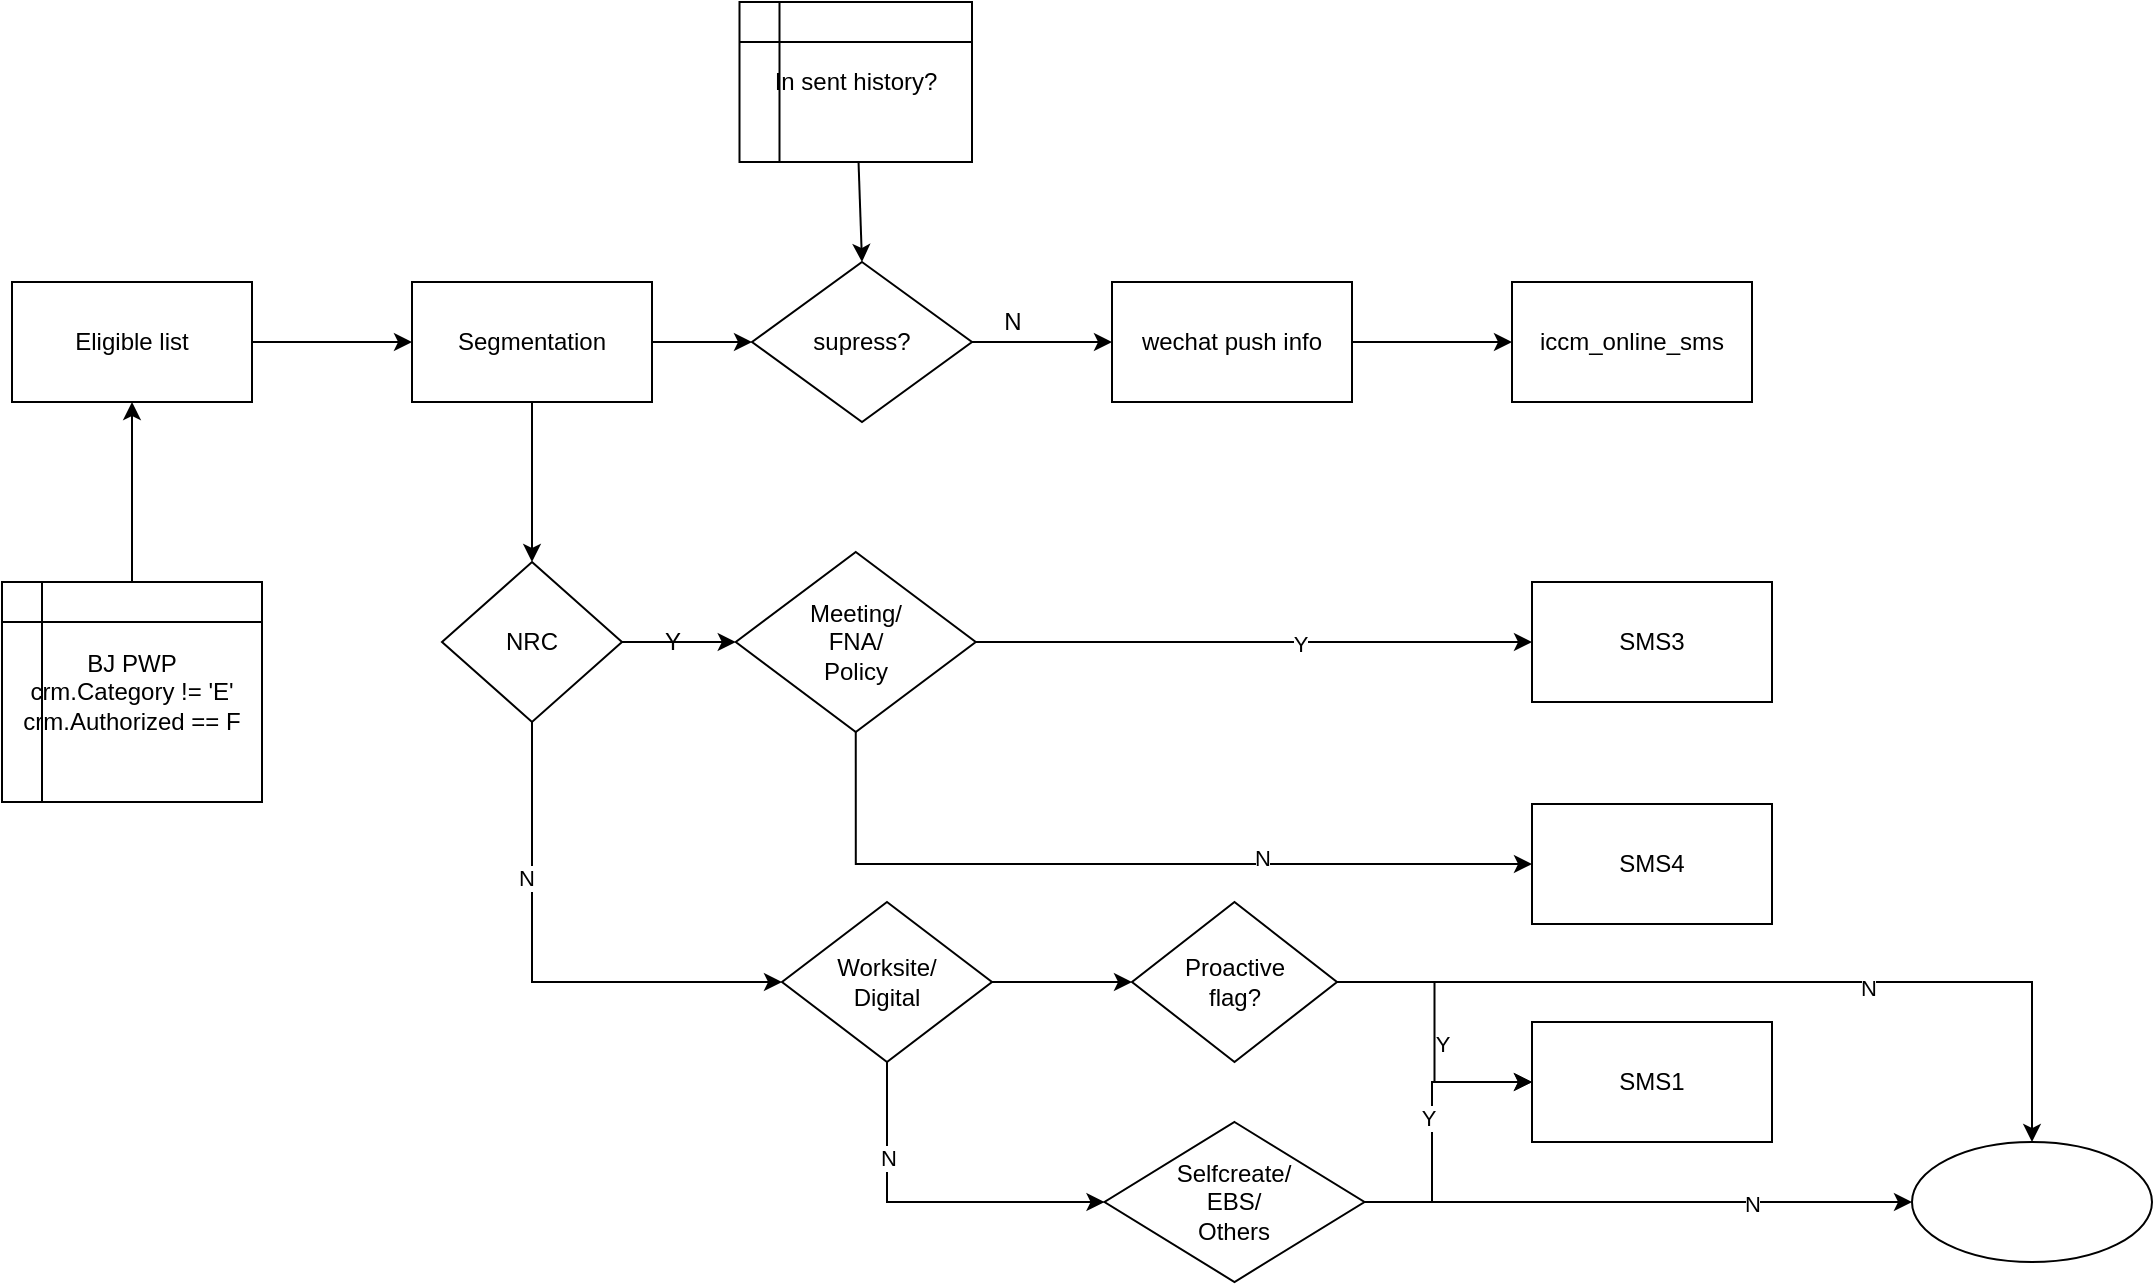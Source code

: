 <mxfile>
    <diagram id="39s785ooTvyZZs3Ry_Ew" name="segementation">
        <mxGraphModel dx="1844" dy="886" grid="1" gridSize="10" guides="1" tooltips="1" connect="1" arrows="1" fold="1" page="1" pageScale="1" pageWidth="1169" pageHeight="827" math="0" shadow="0">
            <root>
                <mxCell id="0"/>
                <mxCell id="1" parent="0"/>
                <mxCell id="4" value="" style="edgeStyle=none;html=1;" edge="1" parent="1" source="2" target="3">
                    <mxGeometry relative="1" as="geometry"/>
                </mxCell>
                <mxCell id="2" value="Eligible list" style="rounded=0;whiteSpace=wrap;html=1;" vertex="1" parent="1">
                    <mxGeometry x="60" y="170" width="120" height="60" as="geometry"/>
                </mxCell>
                <mxCell id="10" value="" style="edgeStyle=none;html=1;" edge="1" parent="1" source="3" target="9">
                    <mxGeometry relative="1" as="geometry"/>
                </mxCell>
                <mxCell id="18" value="" style="edgeStyle=none;html=1;" edge="1" parent="1" source="3" target="17">
                    <mxGeometry relative="1" as="geometry"/>
                </mxCell>
                <mxCell id="3" value="Segmentation" style="rounded=0;whiteSpace=wrap;html=1;" vertex="1" parent="1">
                    <mxGeometry x="260" y="170" width="120" height="60" as="geometry"/>
                </mxCell>
                <mxCell id="8" value="" style="edgeStyle=none;html=1;" edge="1" parent="1" source="5" target="7">
                    <mxGeometry relative="1" as="geometry"/>
                </mxCell>
                <mxCell id="5" value="wechat push info" style="rounded=0;whiteSpace=wrap;html=1;" vertex="1" parent="1">
                    <mxGeometry x="610" y="170" width="120" height="60" as="geometry"/>
                </mxCell>
                <mxCell id="7" value="iccm_online_sms" style="whiteSpace=wrap;html=1;rounded=0;" vertex="1" parent="1">
                    <mxGeometry x="810" y="170" width="120" height="60" as="geometry"/>
                </mxCell>
                <mxCell id="11" style="edgeStyle=none;html=1;" edge="1" parent="1" source="9" target="5">
                    <mxGeometry relative="1" as="geometry"/>
                </mxCell>
                <mxCell id="9" value="supress?" style="rhombus;whiteSpace=wrap;html=1;rounded=0;" vertex="1" parent="1">
                    <mxGeometry x="430" y="160" width="110" height="80" as="geometry"/>
                </mxCell>
                <mxCell id="14" style="edgeStyle=none;html=1;entryX=0.5;entryY=1;entryDx=0;entryDy=0;" edge="1" parent="1" source="13" target="2">
                    <mxGeometry relative="1" as="geometry"/>
                </mxCell>
                <mxCell id="13" value="BJ PWP&lt;br&gt;crm.Category != 'E'&lt;br&gt;crm.Authorized == F" style="shape=internalStorage;whiteSpace=wrap;html=1;backgroundOutline=1;" vertex="1" parent="1">
                    <mxGeometry x="55" y="320" width="130" height="110" as="geometry"/>
                </mxCell>
                <mxCell id="16" style="edgeStyle=none;html=1;" edge="1" parent="1" source="15">
                    <mxGeometry relative="1" as="geometry">
                        <mxPoint x="485" y="160" as="targetPoint"/>
                    </mxGeometry>
                </mxCell>
                <mxCell id="15" value="In sent history?" style="shape=internalStorage;whiteSpace=wrap;html=1;backgroundOutline=1;" vertex="1" parent="1">
                    <mxGeometry x="423.75" y="30" width="116.25" height="80" as="geometry"/>
                </mxCell>
                <mxCell id="21" value="" style="edgeStyle=none;html=1;" edge="1" parent="1" source="17" target="20">
                    <mxGeometry relative="1" as="geometry"/>
                </mxCell>
                <mxCell id="23" value="" style="edgeStyle=orthogonalEdgeStyle;html=1;entryX=0;entryY=0.5;entryDx=0;entryDy=0;strokeColor=default;rounded=0;exitX=0.5;exitY=1;exitDx=0;exitDy=0;" edge="1" parent="1" source="17" target="22">
                    <mxGeometry relative="1" as="geometry"/>
                </mxCell>
                <mxCell id="44" value="N" style="edgeLabel;html=1;align=center;verticalAlign=middle;resizable=0;points=[];" vertex="1" connectable="0" parent="23">
                    <mxGeometry x="-0.388" y="-3" relative="1" as="geometry">
                        <mxPoint as="offset"/>
                    </mxGeometry>
                </mxCell>
                <mxCell id="17" value="NRC" style="rhombus;whiteSpace=wrap;html=1;rounded=0;" vertex="1" parent="1">
                    <mxGeometry x="275" y="310" width="90" height="80" as="geometry"/>
                </mxCell>
                <mxCell id="27" value="" style="edgeStyle=orthogonalEdgeStyle;rounded=0;html=1;strokeColor=default;" edge="1" parent="1" source="20" target="26">
                    <mxGeometry relative="1" as="geometry"/>
                </mxCell>
                <mxCell id="45" value="Y" style="edgeLabel;html=1;align=center;verticalAlign=middle;resizable=0;points=[];" vertex="1" connectable="0" parent="27">
                    <mxGeometry x="0.166" y="-1" relative="1" as="geometry">
                        <mxPoint as="offset"/>
                    </mxGeometry>
                </mxCell>
                <mxCell id="29" value="" style="edgeStyle=orthogonalEdgeStyle;rounded=0;html=1;strokeColor=default;exitX=0.5;exitY=1;exitDx=0;exitDy=0;entryX=0;entryY=0.5;entryDx=0;entryDy=0;" edge="1" parent="1" source="20" target="28">
                    <mxGeometry relative="1" as="geometry"/>
                </mxCell>
                <mxCell id="46" value="N" style="edgeLabel;html=1;align=center;verticalAlign=middle;resizable=0;points=[];" vertex="1" connectable="0" parent="29">
                    <mxGeometry x="0.332" y="3" relative="1" as="geometry">
                        <mxPoint as="offset"/>
                    </mxGeometry>
                </mxCell>
                <mxCell id="20" value="Meeting/&lt;br&gt;FNA/&lt;br&gt;Policy" style="rhombus;whiteSpace=wrap;html=1;rounded=0;" vertex="1" parent="1">
                    <mxGeometry x="421.88" y="305" width="120" height="90" as="geometry"/>
                </mxCell>
                <mxCell id="25" value="" style="edgeStyle=orthogonalEdgeStyle;rounded=0;html=1;strokeColor=default;" edge="1" parent="1" source="22" target="24">
                    <mxGeometry relative="1" as="geometry">
                        <Array as="points">
                            <mxPoint x="580" y="520"/>
                            <mxPoint x="580" y="520"/>
                        </Array>
                    </mxGeometry>
                </mxCell>
                <mxCell id="37" style="edgeStyle=orthogonalEdgeStyle;rounded=0;html=1;exitX=0.5;exitY=1;exitDx=0;exitDy=0;entryX=0;entryY=0.5;entryDx=0;entryDy=0;strokeColor=default;" edge="1" parent="1" source="22" target="35">
                    <mxGeometry relative="1" as="geometry"/>
                </mxCell>
                <mxCell id="47" value="N" style="edgeLabel;html=1;align=center;verticalAlign=middle;resizable=0;points=[];" vertex="1" connectable="0" parent="37">
                    <mxGeometry x="-0.463" relative="1" as="geometry">
                        <mxPoint as="offset"/>
                    </mxGeometry>
                </mxCell>
                <mxCell id="22" value="Worksite/&lt;br&gt;Digital" style="rhombus;whiteSpace=wrap;html=1;rounded=0;" vertex="1" parent="1">
                    <mxGeometry x="445" y="480" width="105" height="80" as="geometry"/>
                </mxCell>
                <mxCell id="31" value="" style="edgeStyle=orthogonalEdgeStyle;rounded=0;html=1;strokeColor=default;" edge="1" parent="1" source="24" target="30">
                    <mxGeometry relative="1" as="geometry"/>
                </mxCell>
                <mxCell id="50" value="Y" style="edgeLabel;html=1;align=center;verticalAlign=middle;resizable=0;points=[];" vertex="1" connectable="0" parent="31">
                    <mxGeometry x="0.15" y="3" relative="1" as="geometry">
                        <mxPoint y="-6" as="offset"/>
                    </mxGeometry>
                </mxCell>
                <mxCell id="42" style="edgeStyle=orthogonalEdgeStyle;rounded=0;html=1;entryX=0.5;entryY=0;entryDx=0;entryDy=0;strokeColor=default;" edge="1" parent="1" source="24" target="40">
                    <mxGeometry relative="1" as="geometry"/>
                </mxCell>
                <mxCell id="48" value="N" style="edgeLabel;html=1;align=center;verticalAlign=middle;resizable=0;points=[];" vertex="1" connectable="0" parent="42">
                    <mxGeometry x="0.237" y="-3" relative="1" as="geometry">
                        <mxPoint x="1" as="offset"/>
                    </mxGeometry>
                </mxCell>
                <mxCell id="24" value="Proactive&lt;br&gt;flag?" style="rhombus;whiteSpace=wrap;html=1;rounded=0;" vertex="1" parent="1">
                    <mxGeometry x="620" y="480" width="102.5" height="80" as="geometry"/>
                </mxCell>
                <mxCell id="26" value="SMS3" style="whiteSpace=wrap;html=1;rounded=0;" vertex="1" parent="1">
                    <mxGeometry x="820" y="320" width="120" height="60" as="geometry"/>
                </mxCell>
                <mxCell id="28" value="SMS4" style="whiteSpace=wrap;html=1;rounded=0;" vertex="1" parent="1">
                    <mxGeometry x="820" y="431" width="120" height="60" as="geometry"/>
                </mxCell>
                <mxCell id="30" value="SMS1" style="whiteSpace=wrap;html=1;rounded=0;" vertex="1" parent="1">
                    <mxGeometry x="820" y="540" width="120" height="60" as="geometry"/>
                </mxCell>
                <mxCell id="38" style="edgeStyle=orthogonalEdgeStyle;rounded=0;html=1;exitX=1;exitY=0.5;exitDx=0;exitDy=0;entryX=0;entryY=0.5;entryDx=0;entryDy=0;strokeColor=default;" edge="1" parent="1" source="35" target="30">
                    <mxGeometry relative="1" as="geometry">
                        <Array as="points">
                            <mxPoint x="770" y="630"/>
                            <mxPoint x="770" y="570"/>
                        </Array>
                    </mxGeometry>
                </mxCell>
                <mxCell id="51" value="Y" style="edgeLabel;html=1;align=center;verticalAlign=middle;resizable=0;points=[];" vertex="1" connectable="0" parent="38">
                    <mxGeometry x="0.054" y="2" relative="1" as="geometry">
                        <mxPoint as="offset"/>
                    </mxGeometry>
                </mxCell>
                <mxCell id="41" value="" style="edgeStyle=orthogonalEdgeStyle;rounded=0;html=1;strokeColor=default;" edge="1" parent="1" source="35" target="40">
                    <mxGeometry relative="1" as="geometry"/>
                </mxCell>
                <mxCell id="49" value="N" style="edgeLabel;html=1;align=center;verticalAlign=middle;resizable=0;points=[];" vertex="1" connectable="0" parent="41">
                    <mxGeometry x="0.415" y="-1" relative="1" as="geometry">
                        <mxPoint as="offset"/>
                    </mxGeometry>
                </mxCell>
                <mxCell id="35" value="Selfcreate/&lt;br&gt;EBS/&lt;br&gt;Others" style="rhombus;whiteSpace=wrap;html=1;" vertex="1" parent="1">
                    <mxGeometry x="606.25" y="590" width="130" height="80" as="geometry"/>
                </mxCell>
                <mxCell id="40" value="" style="ellipse;whiteSpace=wrap;html=1;" vertex="1" parent="1">
                    <mxGeometry x="1010" y="600" width="120" height="60" as="geometry"/>
                </mxCell>
                <mxCell id="43" value="Y" style="text;html=1;align=center;verticalAlign=middle;resizable=0;points=[];autosize=1;strokeColor=none;fillColor=none;" vertex="1" parent="1">
                    <mxGeometry x="380" y="340" width="20" height="20" as="geometry"/>
                </mxCell>
                <mxCell id="52" value="N" style="text;html=1;align=center;verticalAlign=middle;resizable=0;points=[];autosize=1;strokeColor=none;fillColor=none;" vertex="1" parent="1">
                    <mxGeometry x="550" y="180" width="20" height="20" as="geometry"/>
                </mxCell>
            </root>
        </mxGraphModel>
    </diagram>
    <diagram id="JjYNRo8vqWCfDTPSL6aL" name="daily_sms">
        <mxGraphModel dx="3013" dy="886" grid="1" gridSize="10" guides="1" tooltips="1" connect="1" arrows="1" fold="1" page="1" pageScale="1" pageWidth="1169" pageHeight="827" math="0" shadow="0">
            <root>
                <mxCell id="J4KaKzc3ZQSgoG_Fg-lY-0"/>
                <mxCell id="J4KaKzc3ZQSgoG_Fg-lY-1" parent="J4KaKzc3ZQSgoG_Fg-lY-0"/>
                <mxCell id="J4KaKzc3ZQSgoG_Fg-lY-4" value="Daily SMS schedule" style="swimlane;childLayout=stackLayout;resizeParent=1;resizeParentMax=0;horizontal=1;startSize=20;horizontalStack=0;" vertex="1" parent="J4KaKzc3ZQSgoG_Fg-lY-1">
                    <mxGeometry x="-1150" y="20" width="1040" height="520" as="geometry"/>
                </mxCell>
                <mxCell id="J4KaKzc3ZQSgoG_Fg-lY-5" value="7 a.m." style="swimlane;startSize=20;horizontal=0;" vertex="1" parent="J4KaKzc3ZQSgoG_Fg-lY-4">
                    <mxGeometry y="20" width="1040" height="160" as="geometry"/>
                </mxCell>
                <mxCell id="J4KaKzc3ZQSgoG_Fg-lY-16" value="" style="edgeStyle=orthogonalEdgeStyle;rounded=0;html=1;strokeColor=default;" edge="1" parent="J4KaKzc3ZQSgoG_Fg-lY-5" source="J4KaKzc3ZQSgoG_Fg-lY-9" target="J4KaKzc3ZQSgoG_Fg-lY-15">
                    <mxGeometry relative="1" as="geometry"/>
                </mxCell>
                <mxCell id="J4KaKzc3ZQSgoG_Fg-lY-9" value="Extract eligible list" style="rounded=0;whiteSpace=wrap;html=1;" vertex="1" parent="J4KaKzc3ZQSgoG_Fg-lY-5">
                    <mxGeometry x="320" y="42" width="120" height="60" as="geometry"/>
                </mxCell>
                <mxCell id="J4KaKzc3ZQSgoG_Fg-lY-11" style="edgeStyle=orthogonalEdgeStyle;rounded=0;html=1;strokeColor=default;" edge="1" parent="J4KaKzc3ZQSgoG_Fg-lY-5" source="J4KaKzc3ZQSgoG_Fg-lY-10" target="J4KaKzc3ZQSgoG_Fg-lY-9">
                    <mxGeometry relative="1" as="geometry"/>
                </mxCell>
                <mxCell id="J4KaKzc3ZQSgoG_Fg-lY-18" style="edgeStyle=orthogonalEdgeStyle;rounded=0;html=1;exitX=0.5;exitY=1;exitDx=0;exitDy=0;entryX=0.5;entryY=1;entryDx=0;entryDy=0;strokeColor=default;" edge="1" parent="J4KaKzc3ZQSgoG_Fg-lY-5" source="J4KaKzc3ZQSgoG_Fg-lY-10" target="J4KaKzc3ZQSgoG_Fg-lY-13">
                    <mxGeometry relative="1" as="geometry"/>
                </mxCell>
                <mxCell id="J4KaKzc3ZQSgoG_Fg-lY-10" value="IDP table ready?" style="rhombus;whiteSpace=wrap;html=1;" vertex="1" parent="J4KaKzc3ZQSgoG_Fg-lY-5">
                    <mxGeometry x="170" y="42" width="130" height="60" as="geometry"/>
                </mxCell>
                <mxCell id="J4KaKzc3ZQSgoG_Fg-lY-14" style="edgeStyle=orthogonalEdgeStyle;rounded=0;html=1;entryX=0;entryY=0.5;entryDx=0;entryDy=0;strokeColor=default;" edge="1" parent="J4KaKzc3ZQSgoG_Fg-lY-5" source="J4KaKzc3ZQSgoG_Fg-lY-13" target="J4KaKzc3ZQSgoG_Fg-lY-10">
                    <mxGeometry relative="1" as="geometry"/>
                </mxCell>
                <mxCell id="J4KaKzc3ZQSgoG_Fg-lY-13" value="" style="ellipse;whiteSpace=wrap;html=1;aspect=fixed;" vertex="1" parent="J4KaKzc3ZQSgoG_Fg-lY-5">
                    <mxGeometry x="45" y="47" width="50" height="50" as="geometry"/>
                </mxCell>
                <mxCell id="J4KaKzc3ZQSgoG_Fg-lY-21" style="edgeStyle=orthogonalEdgeStyle;rounded=0;html=1;exitX=1;exitY=0.5;exitDx=0;exitDy=0;entryX=0;entryY=0.5;entryDx=0;entryDy=0;strokeColor=default;" edge="1" parent="J4KaKzc3ZQSgoG_Fg-lY-5" source="J4KaKzc3ZQSgoG_Fg-lY-15" target="J4KaKzc3ZQSgoG_Fg-lY-20">
                    <mxGeometry relative="1" as="geometry"/>
                </mxCell>
                <mxCell id="J4KaKzc3ZQSgoG_Fg-lY-15" value="wechat_push_info" style="shape=process;whiteSpace=wrap;html=1;rounded=0;" vertex="1" parent="J4KaKzc3ZQSgoG_Fg-lY-5">
                    <mxGeometry x="490" y="42" width="150" height="60" as="geometry"/>
                </mxCell>
                <mxCell id="J4KaKzc3ZQSgoG_Fg-lY-20" value="PA5. eligible list" style="shape=datastore;whiteSpace=wrap;html=1;" vertex="1" parent="J4KaKzc3ZQSgoG_Fg-lY-5">
                    <mxGeometry x="710" y="42" width="130" height="60" as="geometry"/>
                </mxCell>
                <mxCell id="J4KaKzc3ZQSgoG_Fg-lY-6" value="8 a.m." style="swimlane;startSize=20;horizontal=0;" vertex="1" parent="J4KaKzc3ZQSgoG_Fg-lY-4">
                    <mxGeometry y="180" width="1040" height="200" as="geometry"/>
                </mxCell>
                <mxCell id="J4KaKzc3ZQSgoG_Fg-lY-24" style="edgeStyle=orthogonalEdgeStyle;rounded=0;html=1;exitX=1;exitY=0.5;exitDx=0;exitDy=0;entryX=0;entryY=0.5;entryDx=0;entryDy=0;strokeColor=default;" edge="1" parent="J4KaKzc3ZQSgoG_Fg-lY-6" source="J4KaKzc3ZQSgoG_Fg-lY-17" target="J4KaKzc3ZQSgoG_Fg-lY-19">
                    <mxGeometry relative="1" as="geometry"/>
                </mxCell>
                <mxCell id="J4KaKzc3ZQSgoG_Fg-lY-27" style="edgeStyle=orthogonalEdgeStyle;rounded=0;html=1;entryX=0.5;entryY=1;entryDx=0;entryDy=0;strokeColor=default;exitX=0.5;exitY=1;exitDx=0;exitDy=0;" edge="1" parent="J4KaKzc3ZQSgoG_Fg-lY-6" source="J4KaKzc3ZQSgoG_Fg-lY-17" target="J4KaKzc3ZQSgoG_Fg-lY-22">
                    <mxGeometry relative="1" as="geometry">
                        <Array as="points">
                            <mxPoint x="230" y="170"/>
                            <mxPoint x="75" y="170"/>
                        </Array>
                    </mxGeometry>
                </mxCell>
                <mxCell id="J4KaKzc3ZQSgoG_Fg-lY-17" value="wechat_push_info.rdy&lt;br&gt;in backup?" style="rhombus;whiteSpace=wrap;html=1;" vertex="1" parent="J4KaKzc3ZQSgoG_Fg-lY-6">
                    <mxGeometry x="150" y="42.5" width="160" height="85" as="geometry"/>
                </mxCell>
                <mxCell id="J4KaKzc3ZQSgoG_Fg-lY-26" value="" style="edgeStyle=orthogonalEdgeStyle;rounded=0;html=1;strokeColor=default;" edge="1" parent="J4KaKzc3ZQSgoG_Fg-lY-6" source="J4KaKzc3ZQSgoG_Fg-lY-19" target="J4KaKzc3ZQSgoG_Fg-lY-25">
                    <mxGeometry relative="1" as="geometry"/>
                </mxCell>
                <mxCell id="J4KaKzc3ZQSgoG_Fg-lY-19" value="read PA1.wechat_push_info" style="rounded=0;whiteSpace=wrap;html=1;" vertex="1" parent="J4KaKzc3ZQSgoG_Fg-lY-6">
                    <mxGeometry x="370" y="50" width="140" height="70" as="geometry"/>
                </mxCell>
                <mxCell id="J4KaKzc3ZQSgoG_Fg-lY-23" style="edgeStyle=orthogonalEdgeStyle;rounded=0;html=1;exitX=1;exitY=0.5;exitDx=0;exitDy=0;entryX=0;entryY=0.5;entryDx=0;entryDy=0;strokeColor=default;" edge="1" parent="J4KaKzc3ZQSgoG_Fg-lY-6" source="J4KaKzc3ZQSgoG_Fg-lY-22" target="J4KaKzc3ZQSgoG_Fg-lY-17">
                    <mxGeometry relative="1" as="geometry"/>
                </mxCell>
                <mxCell id="J4KaKzc3ZQSgoG_Fg-lY-22" value="" style="ellipse;whiteSpace=wrap;html=1;aspect=fixed;" vertex="1" parent="J4KaKzc3ZQSgoG_Fg-lY-6">
                    <mxGeometry x="50" y="60" width="50" height="50" as="geometry"/>
                </mxCell>
                <mxCell id="J4KaKzc3ZQSgoG_Fg-lY-28" style="edgeStyle=orthogonalEdgeStyle;rounded=0;html=1;exitX=0.5;exitY=1;exitDx=0;exitDy=0;entryX=0;entryY=0.5;entryDx=0;entryDy=0;strokeColor=default;" edge="1" parent="J4KaKzc3ZQSgoG_Fg-lY-6" source="J4KaKzc3ZQSgoG_Fg-lY-25" target="J4KaKzc3ZQSgoG_Fg-lY-19">
                    <mxGeometry relative="1" as="geometry">
                        <Array as="points">
                            <mxPoint x="635" y="170"/>
                            <mxPoint x="340" y="170"/>
                            <mxPoint x="340" y="85"/>
                        </Array>
                    </mxGeometry>
                </mxCell>
                <mxCell id="J4KaKzc3ZQSgoG_Fg-lY-30" style="edgeStyle=orthogonalEdgeStyle;rounded=0;html=1;exitX=1;exitY=0.5;exitDx=0;exitDy=0;entryX=0;entryY=0.5;entryDx=0;entryDy=0;strokeColor=default;" edge="1" parent="J4KaKzc3ZQSgoG_Fg-lY-6" source="J4KaKzc3ZQSgoG_Fg-lY-25" target="J4KaKzc3ZQSgoG_Fg-lY-29">
                    <mxGeometry relative="1" as="geometry"/>
                </mxCell>
                <mxCell id="J4KaKzc3ZQSgoG_Fg-lY-25" value="daily data exist?" style="rhombus;whiteSpace=wrap;html=1;rounded=0;" vertex="1" parent="J4KaKzc3ZQSgoG_Fg-lY-6">
                    <mxGeometry x="580" y="45" width="110" height="80" as="geometry"/>
                </mxCell>
                <mxCell id="J4KaKzc3ZQSgoG_Fg-lY-34" value="" style="edgeStyle=orthogonalEdgeStyle;rounded=0;html=1;strokeColor=default;" edge="1" parent="J4KaKzc3ZQSgoG_Fg-lY-6" source="J4KaKzc3ZQSgoG_Fg-lY-29" target="J4KaKzc3ZQSgoG_Fg-lY-33">
                    <mxGeometry relative="1" as="geometry"/>
                </mxCell>
                <mxCell id="J4KaKzc3ZQSgoG_Fg-lY-29" value="merge data" style="shape=ext;double=1;rounded=0;whiteSpace=wrap;html=1;" vertex="1" parent="J4KaKzc3ZQSgoG_Fg-lY-6">
                    <mxGeometry x="720" y="45" width="110" height="80" as="geometry"/>
                </mxCell>
                <mxCell id="J4KaKzc3ZQSgoG_Fg-lY-33" value="iccm_online_sms" style="shape=process;whiteSpace=wrap;html=1;backgroundOutline=1;rounded=0;" vertex="1" parent="J4KaKzc3ZQSgoG_Fg-lY-6">
                    <mxGeometry x="880" y="55" width="145" height="60" as="geometry"/>
                </mxCell>
                <mxCell id="J4KaKzc3ZQSgoG_Fg-lY-7" value="15:00 p.m." style="swimlane;startSize=20;horizontal=0;" vertex="1" parent="J4KaKzc3ZQSgoG_Fg-lY-4">
                    <mxGeometry y="380" width="1040" height="140" as="geometry"/>
                </mxCell>
                <mxCell id="J4KaKzc3ZQSgoG_Fg-lY-37" value="" style="ellipse;whiteSpace=wrap;html=1;aspect=fixed;" vertex="1" parent="J4KaKzc3ZQSgoG_Fg-lY-7">
                    <mxGeometry x="50" y="45" width="50" height="50" as="geometry"/>
                </mxCell>
                <mxCell id="J4KaKzc3ZQSgoG_Fg-lY-40" value="qs_sms_push_his" style="shape=datastore;whiteSpace=wrap;html=1;" vertex="1" parent="J4KaKzc3ZQSgoG_Fg-lY-7">
                    <mxGeometry x="370" y="40" width="140" height="60" as="geometry"/>
                </mxCell>
                <mxCell id="J4KaKzc3ZQSgoG_Fg-lY-35" style="edgeStyle=orthogonalEdgeStyle;rounded=0;html=1;exitX=0.5;exitY=1;exitDx=0;exitDy=0;entryX=0.5;entryY=0;entryDx=0;entryDy=0;strokeColor=default;" edge="1" parent="J4KaKzc3ZQSgoG_Fg-lY-4" source="J4KaKzc3ZQSgoG_Fg-lY-20" target="J4KaKzc3ZQSgoG_Fg-lY-29">
                    <mxGeometry relative="1" as="geometry"/>
                </mxCell>
                <mxCell id="J4KaKzc3ZQSgoG_Fg-lY-41" style="edgeStyle=orthogonalEdgeStyle;rounded=0;html=1;entryX=0;entryY=0.5;entryDx=0;entryDy=0;strokeColor=default;" edge="1" parent="J4KaKzc3ZQSgoG_Fg-lY-1" source="J4KaKzc3ZQSgoG_Fg-lY-38" target="J4KaKzc3ZQSgoG_Fg-lY-40">
                    <mxGeometry relative="1" as="geometry"/>
                </mxCell>
                <mxCell id="J4KaKzc3ZQSgoG_Fg-lY-38" value="PA1.iccm_online_sms&lt;br&gt;PA5. eligible list" style="whiteSpace=wrap;html=1;" vertex="1" parent="J4KaKzc3ZQSgoG_Fg-lY-1">
                    <mxGeometry x="-1005" y="440" width="135" height="60" as="geometry"/>
                </mxCell>
                <mxCell id="J4KaKzc3ZQSgoG_Fg-lY-39" value="" style="edgeStyle=orthogonalEdgeStyle;rounded=0;html=1;strokeColor=default;" edge="1" parent="J4KaKzc3ZQSgoG_Fg-lY-1" source="J4KaKzc3ZQSgoG_Fg-lY-37" target="J4KaKzc3ZQSgoG_Fg-lY-38">
                    <mxGeometry relative="1" as="geometry"/>
                </mxCell>
            </root>
        </mxGraphModel>
    </diagram>
</mxfile>